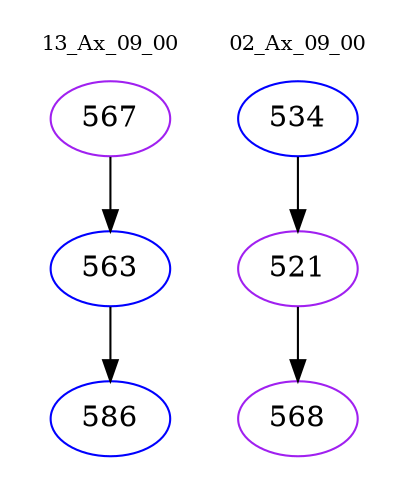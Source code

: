 digraph{
subgraph cluster_0 {
color = white
label = "13_Ax_09_00";
fontsize=10;
T0_567 [label="567", color="purple"]
T0_567 -> T0_563 [color="black"]
T0_563 [label="563", color="blue"]
T0_563 -> T0_586 [color="black"]
T0_586 [label="586", color="blue"]
}
subgraph cluster_1 {
color = white
label = "02_Ax_09_00";
fontsize=10;
T1_534 [label="534", color="blue"]
T1_534 -> T1_521 [color="black"]
T1_521 [label="521", color="purple"]
T1_521 -> T1_568 [color="black"]
T1_568 [label="568", color="purple"]
}
}
